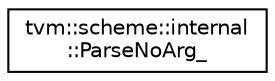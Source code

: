 digraph "Graphical Class Hierarchy"
{
  edge [fontname="Helvetica",fontsize="10",labelfontname="Helvetica",labelfontsize="10"];
  node [fontname="Helvetica",fontsize="10",shape=record];
  rankdir="LR";
  Node0 [label="tvm::scheme::internal\l::ParseNoArg_",height=0.2,width=0.4,color="black", fillcolor="white", style="filled",URL="$classtvm_1_1scheme_1_1internal_1_1ParseNoArg__.html"];
}
